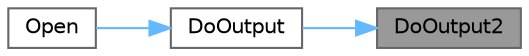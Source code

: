 digraph "DoOutput2"
{
 // LATEX_PDF_SIZE
  bgcolor="transparent";
  edge [fontname=Helvetica,fontsize=10,labelfontname=Helvetica,labelfontsize=10];
  node [fontname=Helvetica,fontsize=10,shape=box,height=0.2,width=0.4];
  rankdir="RL";
  Node1 [id="Node000001",label="DoOutput2",height=0.2,width=0.4,color="gray40", fillcolor="grey60", style="filled", fontcolor="black",tooltip=" "];
  Node1 -> Node2 [id="edge1_Node000001_Node000002",dir="back",color="steelblue1",style="solid",tooltip=" "];
  Node2 [id="Node000002",label="DoOutput",height=0.2,width=0.4,color="grey40", fillcolor="white", style="filled",URL="$class_h_y_k_t_1_1_kcp_obj.html#a7ad86857b5e6c434aec73ac5aceb6dca",tooltip=" "];
  Node2 -> Node3 [id="edge2_Node000002_Node000003",dir="back",color="steelblue1",style="solid",tooltip=" "];
  Node3 [id="Node000003",label="Open",height=0.2,width=0.4,color="grey40", fillcolor="white", style="filled",URL="$class_h_y_k_t_1_1_kcp_obj.html#a5e53001785ff30ae485a113b9b8a0ddc",tooltip=" "];
}
